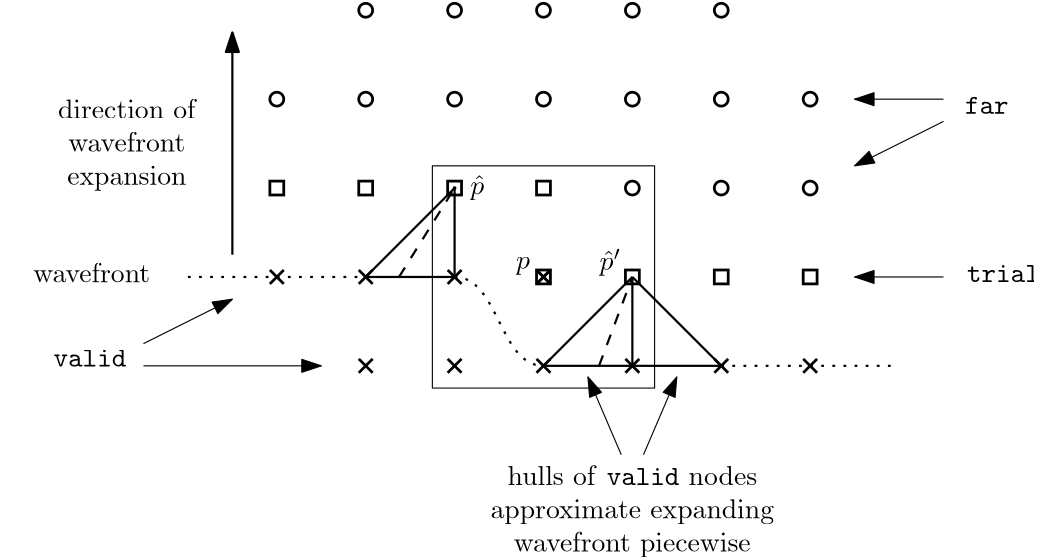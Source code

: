 <?xml version="1.0"?>
<!DOCTYPE ipe SYSTEM "ipe.dtd">
<ipe version="70206" creator="Ipe 7.2.7">
<info created="D:20180715145816" modified="D:20180808153537"/>
<ipestyle name="basic">
<symbol name="arrow/arc(spx)">
<path stroke="sym-stroke" fill="sym-stroke" pen="sym-pen">
0 0 m
-1 0.333 l
-1 -0.333 l
h
</path>
</symbol>
<symbol name="arrow/farc(spx)">
<path stroke="sym-stroke" fill="white" pen="sym-pen">
0 0 m
-1 0.333 l
-1 -0.333 l
h
</path>
</symbol>
<symbol name="arrow/ptarc(spx)">
<path stroke="sym-stroke" fill="sym-stroke" pen="sym-pen">
0 0 m
-1 0.333 l
-0.8 0 l
-1 -0.333 l
h
</path>
</symbol>
<symbol name="arrow/fptarc(spx)">
<path stroke="sym-stroke" fill="white" pen="sym-pen">
0 0 m
-1 0.333 l
-0.8 0 l
-1 -0.333 l
h
</path>
</symbol>
<symbol name="mark/circle(sx)" transformations="translations">
<path fill="sym-stroke">
0.6 0 0 0.6 0 0 e
0.4 0 0 0.4 0 0 e
</path>
</symbol>
<symbol name="mark/disk(sx)" transformations="translations">
<path fill="sym-stroke">
0.6 0 0 0.6 0 0 e
</path>
</symbol>
<symbol name="mark/fdisk(sfx)" transformations="translations">
<group>
<path fill="sym-fill">
0.5 0 0 0.5 0 0 e
</path>
<path fill="sym-stroke" fillrule="eofill">
0.6 0 0 0.6 0 0 e
0.4 0 0 0.4 0 0 e
</path>
</group>
</symbol>
<symbol name="mark/box(sx)" transformations="translations">
<path fill="sym-stroke" fillrule="eofill">
-0.6 -0.6 m
0.6 -0.6 l
0.6 0.6 l
-0.6 0.6 l
h
-0.4 -0.4 m
0.4 -0.4 l
0.4 0.4 l
-0.4 0.4 l
h
</path>
</symbol>
<symbol name="mark/square(sx)" transformations="translations">
<path fill="sym-stroke">
-0.6 -0.6 m
0.6 -0.6 l
0.6 0.6 l
-0.6 0.6 l
h
</path>
</symbol>
<symbol name="mark/fsquare(sfx)" transformations="translations">
<group>
<path fill="sym-fill">
-0.5 -0.5 m
0.5 -0.5 l
0.5 0.5 l
-0.5 0.5 l
h
</path>
<path fill="sym-stroke" fillrule="eofill">
-0.6 -0.6 m
0.6 -0.6 l
0.6 0.6 l
-0.6 0.6 l
h
-0.4 -0.4 m
0.4 -0.4 l
0.4 0.4 l
-0.4 0.4 l
h
</path>
</group>
</symbol>
<symbol name="mark/cross(sx)" transformations="translations">
<group>
<path fill="sym-stroke">
-0.43 -0.57 m
0.57 0.43 l
0.43 0.57 l
-0.57 -0.43 l
h
</path>
<path fill="sym-stroke">
-0.43 0.57 m
0.57 -0.43 l
0.43 -0.57 l
-0.57 0.43 l
h
</path>
</group>
</symbol>
<symbol name="arrow/fnormal(spx)">
<path stroke="sym-stroke" fill="white" pen="sym-pen">
0 0 m
-1 0.333 l
-1 -0.333 l
h
</path>
</symbol>
<symbol name="arrow/pointed(spx)">
<path stroke="sym-stroke" fill="sym-stroke" pen="sym-pen">
0 0 m
-1 0.333 l
-0.8 0 l
-1 -0.333 l
h
</path>
</symbol>
<symbol name="arrow/fpointed(spx)">
<path stroke="sym-stroke" fill="white" pen="sym-pen">
0 0 m
-1 0.333 l
-0.8 0 l
-1 -0.333 l
h
</path>
</symbol>
<symbol name="arrow/linear(spx)">
<path stroke="sym-stroke" pen="sym-pen">
-1 0.333 m
0 0 l
-1 -0.333 l
</path>
</symbol>
<symbol name="arrow/fdouble(spx)">
<path stroke="sym-stroke" fill="white" pen="sym-pen">
0 0 m
-1 0.333 l
-1 -0.333 l
h
-1 0 m
-2 0.333 l
-2 -0.333 l
h
</path>
</symbol>
<symbol name="arrow/double(spx)">
<path stroke="sym-stroke" fill="sym-stroke" pen="sym-pen">
0 0 m
-1 0.333 l
-1 -0.333 l
h
-1 0 m
-2 0.333 l
-2 -0.333 l
h
</path>
</symbol>
<pen name="heavier" value="0.8"/>
<pen name="fat" value="1.2"/>
<pen name="ultrafat" value="2"/>
<symbolsize name="large" value="5"/>
<symbolsize name="small" value="2"/>
<symbolsize name="tiny" value="1.1"/>
<arrowsize name="large" value="10"/>
<arrowsize name="small" value="5"/>
<arrowsize name="tiny" value="3"/>
<color name="red" value="1 0 0"/>
<color name="green" value="0 1 0"/>
<color name="blue" value="0 0 1"/>
<color name="yellow" value="1 1 0"/>
<color name="orange" value="1 0.647 0"/>
<color name="gold" value="1 0.843 0"/>
<color name="purple" value="0.627 0.125 0.941"/>
<color name="gray" value="0.745"/>
<color name="brown" value="0.647 0.165 0.165"/>
<color name="navy" value="0 0 0.502"/>
<color name="pink" value="1 0.753 0.796"/>
<color name="seagreen" value="0.18 0.545 0.341"/>
<color name="turquoise" value="0.251 0.878 0.816"/>
<color name="violet" value="0.933 0.51 0.933"/>
<color name="darkblue" value="0 0 0.545"/>
<color name="darkcyan" value="0 0.545 0.545"/>
<color name="darkgray" value="0.663"/>
<color name="darkgreen" value="0 0.392 0"/>
<color name="darkmagenta" value="0.545 0 0.545"/>
<color name="darkorange" value="1 0.549 0"/>
<color name="darkred" value="0.545 0 0"/>
<color name="lightblue" value="0.678 0.847 0.902"/>
<color name="lightcyan" value="0.878 1 1"/>
<color name="lightgray" value="0.827"/>
<color name="lightgreen" value="0.565 0.933 0.565"/>
<color name="lightyellow" value="1 1 0.878"/>
<dashstyle name="dashed" value="[4] 0"/>
<dashstyle name="dotted" value="[1 3] 0"/>
<dashstyle name="dash dotted" value="[4 2 1 2] 0"/>
<dashstyle name="dash dot dotted" value="[4 2 1 2 1 2] 0"/>
<textsize name="large" value="\large"/>
<textsize name="Large" value="\Large"/>
<textsize name="LARGE" value="\LARGE"/>
<textsize name="huge" value="\huge"/>
<textsize name="Huge" value="\Huge"/>
<textsize name="small" value="\small"/>
<textsize name="footnote" value="\footnotesize"/>
<textsize name="tiny" value="\tiny"/>
<textstyle name="center" begin="\begin{center}" end="\end{center}"/>
<textstyle name="itemize" begin="\begin{itemize}" end="\end{itemize}"/>
<textstyle name="item" begin="\begin{itemize}\item{}" end="\end{itemize}"/>
<gridsize name="4 pts" value="4"/>
<gridsize name="8 pts (~3 mm)" value="8"/>
<gridsize name="16 pts (~6 mm)" value="16"/>
<gridsize name="32 pts (~12 mm)" value="32"/>
<gridsize name="10 pts (~3.5 mm)" value="10"/>
<gridsize name="20 pts (~7 mm)" value="20"/>
<gridsize name="14 pts (~5 mm)" value="14"/>
<gridsize name="28 pts (~10 mm)" value="28"/>
<gridsize name="56 pts (~20 mm)" value="56"/>
<anglesize name="90 deg" value="90"/>
<anglesize name="60 deg" value="60"/>
<anglesize name="45 deg" value="45"/>
<anglesize name="30 deg" value="30"/>
<anglesize name="22.5 deg" value="22.5"/>
<opacity name="10%" value="0.1"/>
<opacity name="30%" value="0.3"/>
<opacity name="50%" value="0.5"/>
<opacity name="75%" value="0.75"/>
<tiling name="falling" angle="-60" step="4" width="1"/>
<tiling name="rising" angle="30" step="4" width="1"/>
</ipestyle>
<page>
<layer name="alpha"/>
<view layers="alpha" active="alpha"/>
<use layer="alpha" name="mark/circle(sx)" pos="192 704" size="large" stroke="black"/>
<use name="mark/circle(sx)" pos="224 704" size="large" stroke="black"/>
<use name="mark/circle(sx)" pos="224 736" size="large" stroke="black"/>
<use name="mark/circle(sx)" pos="256 736" size="large" stroke="black"/>
<use name="mark/circle(sx)" pos="256 704" size="large" stroke="black"/>
<use name="mark/circle(sx)" pos="288 704" size="large" stroke="black"/>
<use name="mark/circle(sx)" pos="288 736" size="large" stroke="black"/>
<use name="mark/circle(sx)" pos="320 704" size="large" stroke="black"/>
<use name="mark/circle(sx)" pos="320 736" size="large" stroke="black"/>
<use name="mark/circle(sx)" pos="352 704" size="large" stroke="black"/>
<use name="mark/circle(sx)" pos="352 736" size="large" stroke="black"/>
<use name="mark/circle(sx)" pos="384 704" size="large" stroke="black"/>
<use name="mark/circle(sx)" pos="384 672" size="large" stroke="black"/>
<use name="mark/circle(sx)" pos="352 672" size="large" stroke="black"/>
<use name="mark/circle(sx)" pos="320 672" size="large" stroke="black"/>
<use name="mark/box(sx)" pos="288 672" size="large" stroke="black"/>
<use name="mark/box(sx)" pos="256 672" size="large" stroke="black"/>
<use name="mark/box(sx)" pos="320 640" size="large" stroke="black"/>
<use name="mark/box(sx)" pos="352 640" size="large" stroke="black"/>
<use name="mark/box(sx)" pos="384 640" size="large" stroke="black"/>
<use name="mark/box(sx)" pos="224 672" size="large" stroke="black"/>
<use name="mark/box(sx)" pos="192 672" size="large" stroke="black"/>
<use name="mark/cross(sx)" pos="192 640" size="large" stroke="black"/>
<use name="mark/cross(sx)" pos="224 640" size="large" stroke="black"/>
<use name="mark/cross(sx)" pos="256 640" size="large" stroke="black"/>
<use name="mark/cross(sx)" pos="288 608" size="large" stroke="black"/>
<use name="mark/cross(sx)" pos="320 608" size="large" stroke="black"/>
<use name="mark/cross(sx)" pos="352 608" size="large" stroke="black"/>
<use name="mark/cross(sx)" pos="256 608" size="large" stroke="black"/>
<use name="mark/cross(sx)" pos="224 608" size="large" stroke="black"/>
<path stroke="black" rarrow="normal/normal">
400 704 m
432 704 l
</path>
<path stroke="black" rarrow="normal/normal">
400 680 m
432 696 l
</path>
<text matrix="1 0 0 1 -0.249306 -7.15457" transformations="translations" pos="440 712" stroke="black" type="minipage" width="32" height="5.538" depth="0.55" valign="top">\texttt{far}</text>
<path stroke="black" rarrow="normal/normal">
400 640 m
432 640 l
</path>
<path stroke="black" rarrow="normal/normal">
176 632 m
144 616 l
</path>
<path stroke="black" rarrow="normal/normal">
208 608 m
144 608 l
</path>
<text matrix="1 0 0 1 7.62981 -8.24269" transformations="translations" pos="104 616" stroke="black" type="label" width="26.152" height="6.088" depth="0" valign="baseline" style="math">\texttt{valid}</text>
<text matrix="1 0 0 1 -7.52593 -3.76816" transformations="translations" pos="448 648" stroke="black" type="minipage" width="24" height="5.538" depth="0.55" valign="top">\texttt{trial}</text>
<use name="mark/box(sx)" pos="288 640" size="large" stroke="black"/>
<use matrix="1 0 0 1 -16 -16" name="mark/cross(sx)" pos="304 656" size="large" stroke="black"/>
<path stroke="black">
248 680 m
248 600 l
328 600 l
328 680 l
h
</path>
<use name="mark/cross(sx)" pos="288 640" size="large" stroke="black"/>
<path stroke="black" pen="heavier">
256 640 m
256 672 l
</path>
<path stroke="black" pen="heavier">
224 640 m
256 672 l
</path>
<use name="mark/disk(sx)" pos="256 672" size="tiny" stroke="black"/>
<text matrix="1 0 0 1 -17.8512 10.9607" transformations="translations" pos="296 632" stroke="black" type="label" width="5.012" height="4.297" depth="1.93" valign="baseline" style="math">p</text>
<text matrix="1 0 0 1 -2.35495 5.73064" transformations="translations" pos="264 664" stroke="black" type="label" width="5.012" height="6.926" depth="1.93" valign="baseline" style="math">\hat{p}</text>
<path stroke="black" pen="heavier">
224 640 m
256 640 l
</path>
<path stroke="black" pen="heavier">
320 640 m
288 608 l
352 608 l
320 640 l
</path>
<path stroke="black" pen="heavier">
320 640 m
320 608 l
</path>
<path stroke="black" dash="dashed" pen="heavier">
236 640 m
256 672 l
</path>
<path stroke="black" dash="dashed" pen="heavier">
308 608 m
320 640 l
</path>
<text matrix="1 0 0 1 44.1612 -21.4066" transformations="translations" pos="264 664" stroke="black" type="label" width="7.808" height="7.497" depth="1.93" valign="baseline" style="math">\hat{p}&apos;</text>
<use name="mark/cross(sx)" pos="384 608" size="large" stroke="black"/>
<path stroke="black" dash="dotted" pen="heavier">
160 640 m
224 640 l
</path>
<path stroke="black" dash="dotted" pen="heavier">
256 640 m
272 640
272 608
288 608 c
</path>
<path stroke="black" dash="dotted" pen="heavier">
352 608 m
416 608 l
</path>
<path stroke="black" pen="heavier" arrow="arc/normal">
176 648 m
176 728 l
</path>
<text matrix="1 0 0 1 -36 -52" transformations="translations" pos="140 756" stroke="black" type="minipage" width="68" height="18.866" depth="13.9" valign="top" style="center">direction of wavefront expansion</text>
<text matrix="1 0 0 1 -2.65192 4.98733" transformations="translations" pos="96 640" stroke="black" type="minipage" width="64" height="5.958" depth="0.96" valign="top" style="center">wavefront</text>
<path stroke="black" arrow="normal/normal">
316 576 m
304 604 l
</path>
<path stroke="black" arrow="normal/normal">
324 576 m
336 604 l
</path>
<text transformations="translations" pos="256 572" stroke="black" type="minipage" width="128" height="18.866" depth="13.9" valign="top" style="center">hulls of \texttt{valid} nodes approximate expanding wavefront piecewise</text>
</page>
</ipe>
